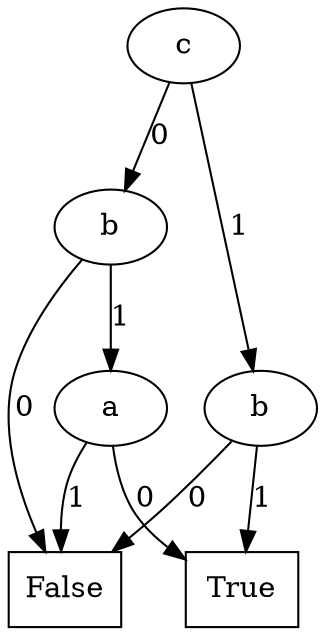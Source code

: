 digraph BDD {
node[shape=oval];
5[label="c"];
3[label="b"];
node[shape=rectangle];
0[label=False];
node[shape=oval];

3->0[label=0];
2[label="a"];
node[shape=rectangle];
1[label=True];
node[shape=oval];

2->1[label=0];
node[shape=rectangle];
0[label=False];
node[shape=oval];

2->0[label=1];

3->2[label=1];

5->3[label=0];
4[label="b"];
node[shape=rectangle];
0[label=False];
node[shape=oval];

4->0[label=0];
node[shape=rectangle];
1[label=True];
node[shape=oval];

4->1[label=1];

5->4[label=1];

}
